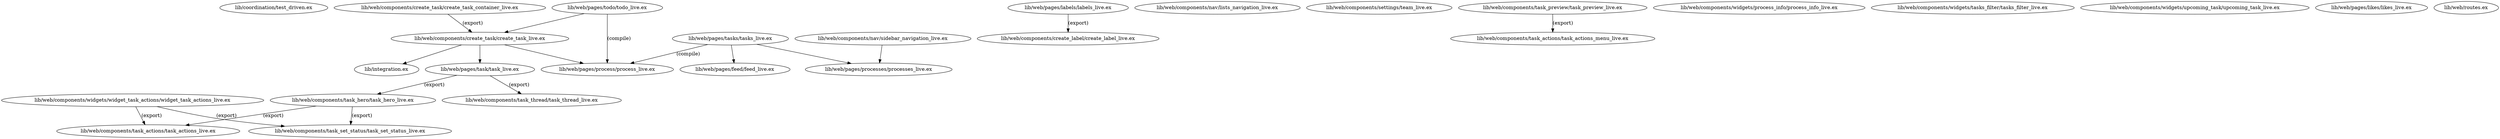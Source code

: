 digraph "xref graph" {
  "lib/coordination/test_driven.ex"
  "lib/integration.ex"
  "lib/web/components/create_label/create_label_live.ex"
  "lib/web/components/create_task/create_task_container_live.ex"
  "lib/web/components/create_task/create_task_container_live.ex" -> "lib/web/components/create_task/create_task_live.ex" [label="(export)"]
  "lib/web/components/create_task/create_task_live.ex" -> "lib/integration.ex"
  "lib/web/components/create_task/create_task_live.ex" -> "lib/web/pages/process/process_live.ex"
  "lib/web/components/create_task/create_task_live.ex" -> "lib/web/pages/task/task_live.ex"
  "lib/web/pages/task/task_live.ex" -> "lib/web/components/task_hero/task_hero_live.ex" [label="(export)"]
  "lib/web/components/task_hero/task_hero_live.ex" -> "lib/web/components/task_actions/task_actions_live.ex" [label="(export)"]
  "lib/web/components/task_hero/task_hero_live.ex" -> "lib/web/components/task_set_status/task_set_status_live.ex" [label="(export)"]
  "lib/web/pages/task/task_live.ex" -> "lib/web/components/task_thread/task_thread_live.ex" [label="(export)"]
  "lib/web/components/create_task/create_task_live.ex"
  "lib/web/components/nav/lists_navigation_live.ex"
  "lib/web/components/nav/sidebar_navigation_live.ex"
  "lib/web/components/nav/sidebar_navigation_live.ex" -> "lib/web/pages/processes/processes_live.ex"
  "lib/web/components/settings/team_live.ex"
  "lib/web/components/task_actions/task_actions_live.ex"
  "lib/web/components/task_actions/task_actions_menu_live.ex"
  "lib/web/components/task_hero/task_hero_live.ex"
  "lib/web/components/task_preview/task_preview_live.ex"
  "lib/web/components/task_preview/task_preview_live.ex" -> "lib/web/components/task_actions/task_actions_menu_live.ex" [label="(export)"]
  "lib/web/components/task_set_status/task_set_status_live.ex"
  "lib/web/components/task_thread/task_thread_live.ex"
  "lib/web/components/widgets/process_info/process_info_live.ex"
  "lib/web/components/widgets/tasks_filter/tasks_filter_live.ex"
  "lib/web/components/widgets/upcoming_task/upcoming_task_live.ex"
  "lib/web/components/widgets/widget_task_actions/widget_task_actions_live.ex"
  "lib/web/components/widgets/widget_task_actions/widget_task_actions_live.ex" -> "lib/web/components/task_actions/task_actions_live.ex" [label="(export)"]
  "lib/web/components/widgets/widget_task_actions/widget_task_actions_live.ex" -> "lib/web/components/task_set_status/task_set_status_live.ex" [label="(export)"]
  "lib/web/pages/feed/feed_live.ex"
  "lib/web/pages/labels/labels_live.ex"
  "lib/web/pages/labels/labels_live.ex" -> "lib/web/components/create_label/create_label_live.ex" [label="(export)"]
  "lib/web/pages/likes/likes_live.ex"
  "lib/web/pages/process/process_live.ex"
  "lib/web/pages/processes/processes_live.ex"
  "lib/web/pages/task/task_live.ex"
  "lib/web/pages/tasks/tasks_live.ex"
  "lib/web/pages/tasks/tasks_live.ex" -> "lib/web/pages/feed/feed_live.ex"
  "lib/web/pages/tasks/tasks_live.ex" -> "lib/web/pages/process/process_live.ex" [label="(compile)"]
  "lib/web/pages/tasks/tasks_live.ex" -> "lib/web/pages/processes/processes_live.ex"
  "lib/web/pages/todo/todo_live.ex"
  "lib/web/pages/todo/todo_live.ex" -> "lib/web/components/create_task/create_task_live.ex"
  "lib/web/pages/todo/todo_live.ex" -> "lib/web/pages/process/process_live.ex" [label="(compile)"]
  "lib/web/routes.ex"
}
